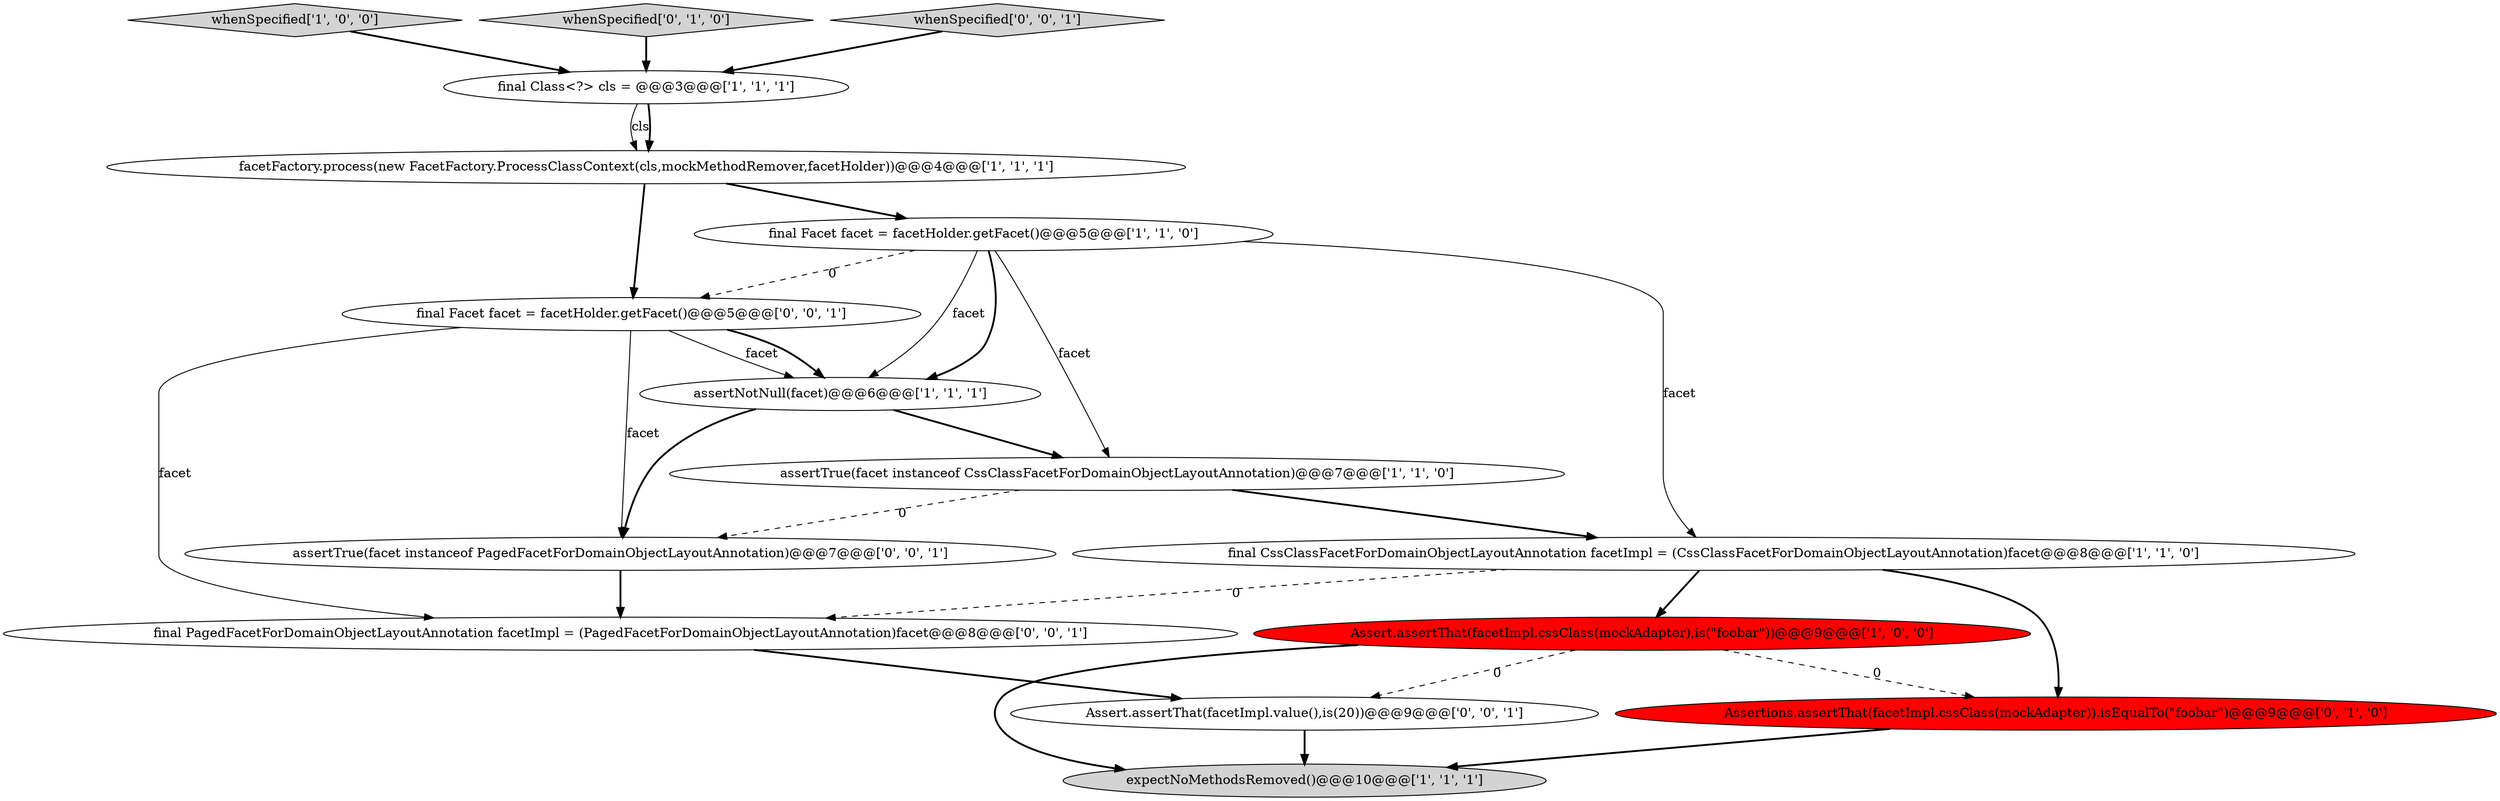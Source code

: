 digraph {
7 [style = filled, label = "Assert.assertThat(facetImpl.cssClass(mockAdapter),is(\"foobar\"))@@@9@@@['1', '0', '0']", fillcolor = red, shape = ellipse image = "AAA1AAABBB1BBB"];
5 [style = filled, label = "whenSpecified['1', '0', '0']", fillcolor = lightgray, shape = diamond image = "AAA0AAABBB1BBB"];
8 [style = filled, label = "expectNoMethodsRemoved()@@@10@@@['1', '1', '1']", fillcolor = lightgray, shape = ellipse image = "AAA0AAABBB1BBB"];
15 [style = filled, label = "assertTrue(facet instanceof PagedFacetForDomainObjectLayoutAnnotation)@@@7@@@['0', '0', '1']", fillcolor = white, shape = ellipse image = "AAA0AAABBB3BBB"];
2 [style = filled, label = "final CssClassFacetForDomainObjectLayoutAnnotation facetImpl = (CssClassFacetForDomainObjectLayoutAnnotation)facet@@@8@@@['1', '1', '0']", fillcolor = white, shape = ellipse image = "AAA0AAABBB1BBB"];
0 [style = filled, label = "final Class<?> cls = @@@3@@@['1', '1', '1']", fillcolor = white, shape = ellipse image = "AAA0AAABBB1BBB"];
11 [style = filled, label = "final Facet facet = facetHolder.getFacet()@@@5@@@['0', '0', '1']", fillcolor = white, shape = ellipse image = "AAA0AAABBB3BBB"];
1 [style = filled, label = "final Facet facet = facetHolder.getFacet()@@@5@@@['1', '1', '0']", fillcolor = white, shape = ellipse image = "AAA0AAABBB1BBB"];
10 [style = filled, label = "whenSpecified['0', '1', '0']", fillcolor = lightgray, shape = diamond image = "AAA0AAABBB2BBB"];
12 [style = filled, label = "whenSpecified['0', '0', '1']", fillcolor = lightgray, shape = diamond image = "AAA0AAABBB3BBB"];
9 [style = filled, label = "Assertions.assertThat(facetImpl.cssClass(mockAdapter)).isEqualTo(\"foobar\")@@@9@@@['0', '1', '0']", fillcolor = red, shape = ellipse image = "AAA1AAABBB2BBB"];
13 [style = filled, label = "final PagedFacetForDomainObjectLayoutAnnotation facetImpl = (PagedFacetForDomainObjectLayoutAnnotation)facet@@@8@@@['0', '0', '1']", fillcolor = white, shape = ellipse image = "AAA0AAABBB3BBB"];
6 [style = filled, label = "assertTrue(facet instanceof CssClassFacetForDomainObjectLayoutAnnotation)@@@7@@@['1', '1', '0']", fillcolor = white, shape = ellipse image = "AAA0AAABBB1BBB"];
4 [style = filled, label = "facetFactory.process(new FacetFactory.ProcessClassContext(cls,mockMethodRemover,facetHolder))@@@4@@@['1', '1', '1']", fillcolor = white, shape = ellipse image = "AAA0AAABBB1BBB"];
14 [style = filled, label = "Assert.assertThat(facetImpl.value(),is(20))@@@9@@@['0', '0', '1']", fillcolor = white, shape = ellipse image = "AAA0AAABBB3BBB"];
3 [style = filled, label = "assertNotNull(facet)@@@6@@@['1', '1', '1']", fillcolor = white, shape = ellipse image = "AAA0AAABBB1BBB"];
0->4 [style = solid, label="cls"];
15->13 [style = bold, label=""];
7->14 [style = dashed, label="0"];
1->3 [style = bold, label=""];
1->3 [style = solid, label="facet"];
3->6 [style = bold, label=""];
3->15 [style = bold, label=""];
2->9 [style = bold, label=""];
7->8 [style = bold, label=""];
9->8 [style = bold, label=""];
12->0 [style = bold, label=""];
6->2 [style = bold, label=""];
11->3 [style = solid, label="facet"];
5->0 [style = bold, label=""];
11->3 [style = bold, label=""];
0->4 [style = bold, label=""];
7->9 [style = dashed, label="0"];
1->11 [style = dashed, label="0"];
6->15 [style = dashed, label="0"];
2->13 [style = dashed, label="0"];
10->0 [style = bold, label=""];
11->15 [style = solid, label="facet"];
4->1 [style = bold, label=""];
14->8 [style = bold, label=""];
2->7 [style = bold, label=""];
4->11 [style = bold, label=""];
13->14 [style = bold, label=""];
1->2 [style = solid, label="facet"];
11->13 [style = solid, label="facet"];
1->6 [style = solid, label="facet"];
}
